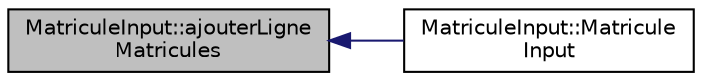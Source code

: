 digraph "MatriculeInput::ajouterLigneMatricules"
{
 // INTERACTIVE_SVG=YES
  edge [fontname="Helvetica",fontsize="10",labelfontname="Helvetica",labelfontsize="10"];
  node [fontname="Helvetica",fontsize="10",shape=record];
  rankdir="LR";
  Node7 [label="MatriculeInput::ajouterLigne\lMatricules",height=0.2,width=0.4,color="black", fillcolor="grey75", style="filled", fontcolor="black"];
  Node7 -> Node8 [dir="back",color="midnightblue",fontsize="10",style="solid",fontname="Helvetica"];
  Node8 [label="MatriculeInput::Matricule\lInput",height=0.2,width=0.4,color="black", fillcolor="white", style="filled",URL="$class_matricule_input.html#a4f670aeeae85155afbe9011c741791be",tooltip="Constructeur de la classe MatriculeInput. "];
}
